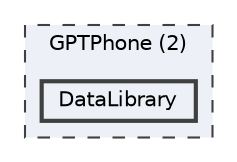digraph "/Users/seanbaker/Downloads/GPTPhone (2)/DataLibrary"
{
 // LATEX_PDF_SIZE
  bgcolor="transparent";
  edge [fontname=Helvetica,fontsize=10,labelfontname=Helvetica,labelfontsize=10];
  node [fontname=Helvetica,fontsize=10,shape=box,height=0.2,width=0.4];
  compound=true
  subgraph clusterdir_e25d3a482582c6fca6ce4e463392b362 {
    graph [ bgcolor="#edf0f7", pencolor="grey25", label="GPTPhone (2)", fontname=Helvetica,fontsize=10 style="filled,dashed", URL="dir_e25d3a482582c6fca6ce4e463392b362.html",tooltip=""]
  dir_94bcc469ce353be601c62be93ca75494 [label="DataLibrary", fillcolor="#edf0f7", color="grey25", style="filled,bold", URL="dir_94bcc469ce353be601c62be93ca75494.html",tooltip=""];
  }
}
